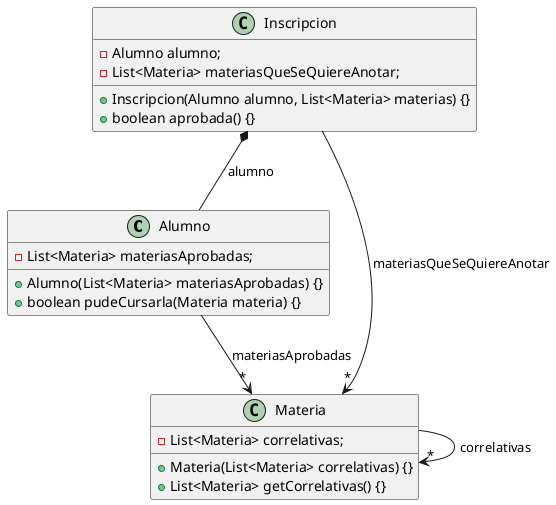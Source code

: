 @startuml
Alumno  --> "*" Materia : materiasAprobadas
Inscripcion *-- Alumno : alumno
Inscripcion  --> "*" Materia : materiasQueSeQuiereAnotar
Materia  --> "*" Materia : correlativas


class Alumno {
    - List<Materia> materiasAprobadas;
    + Alumno(List<Materia> materiasAprobadas) {}
    + boolean pudeCursarla(Materia materia) {}
}

class Inscripcion {
    - Alumno alumno;
    - List<Materia> materiasQueSeQuiereAnotar;
    + Inscripcion(Alumno alumno, List<Materia> materias) {}
    + boolean aprobada() {}
}

class Materia {
    - List<Materia> correlativas;
    + Materia(List<Materia> correlativas) {}
    + List<Materia> getCorrelativas() {}
}

@enduml


